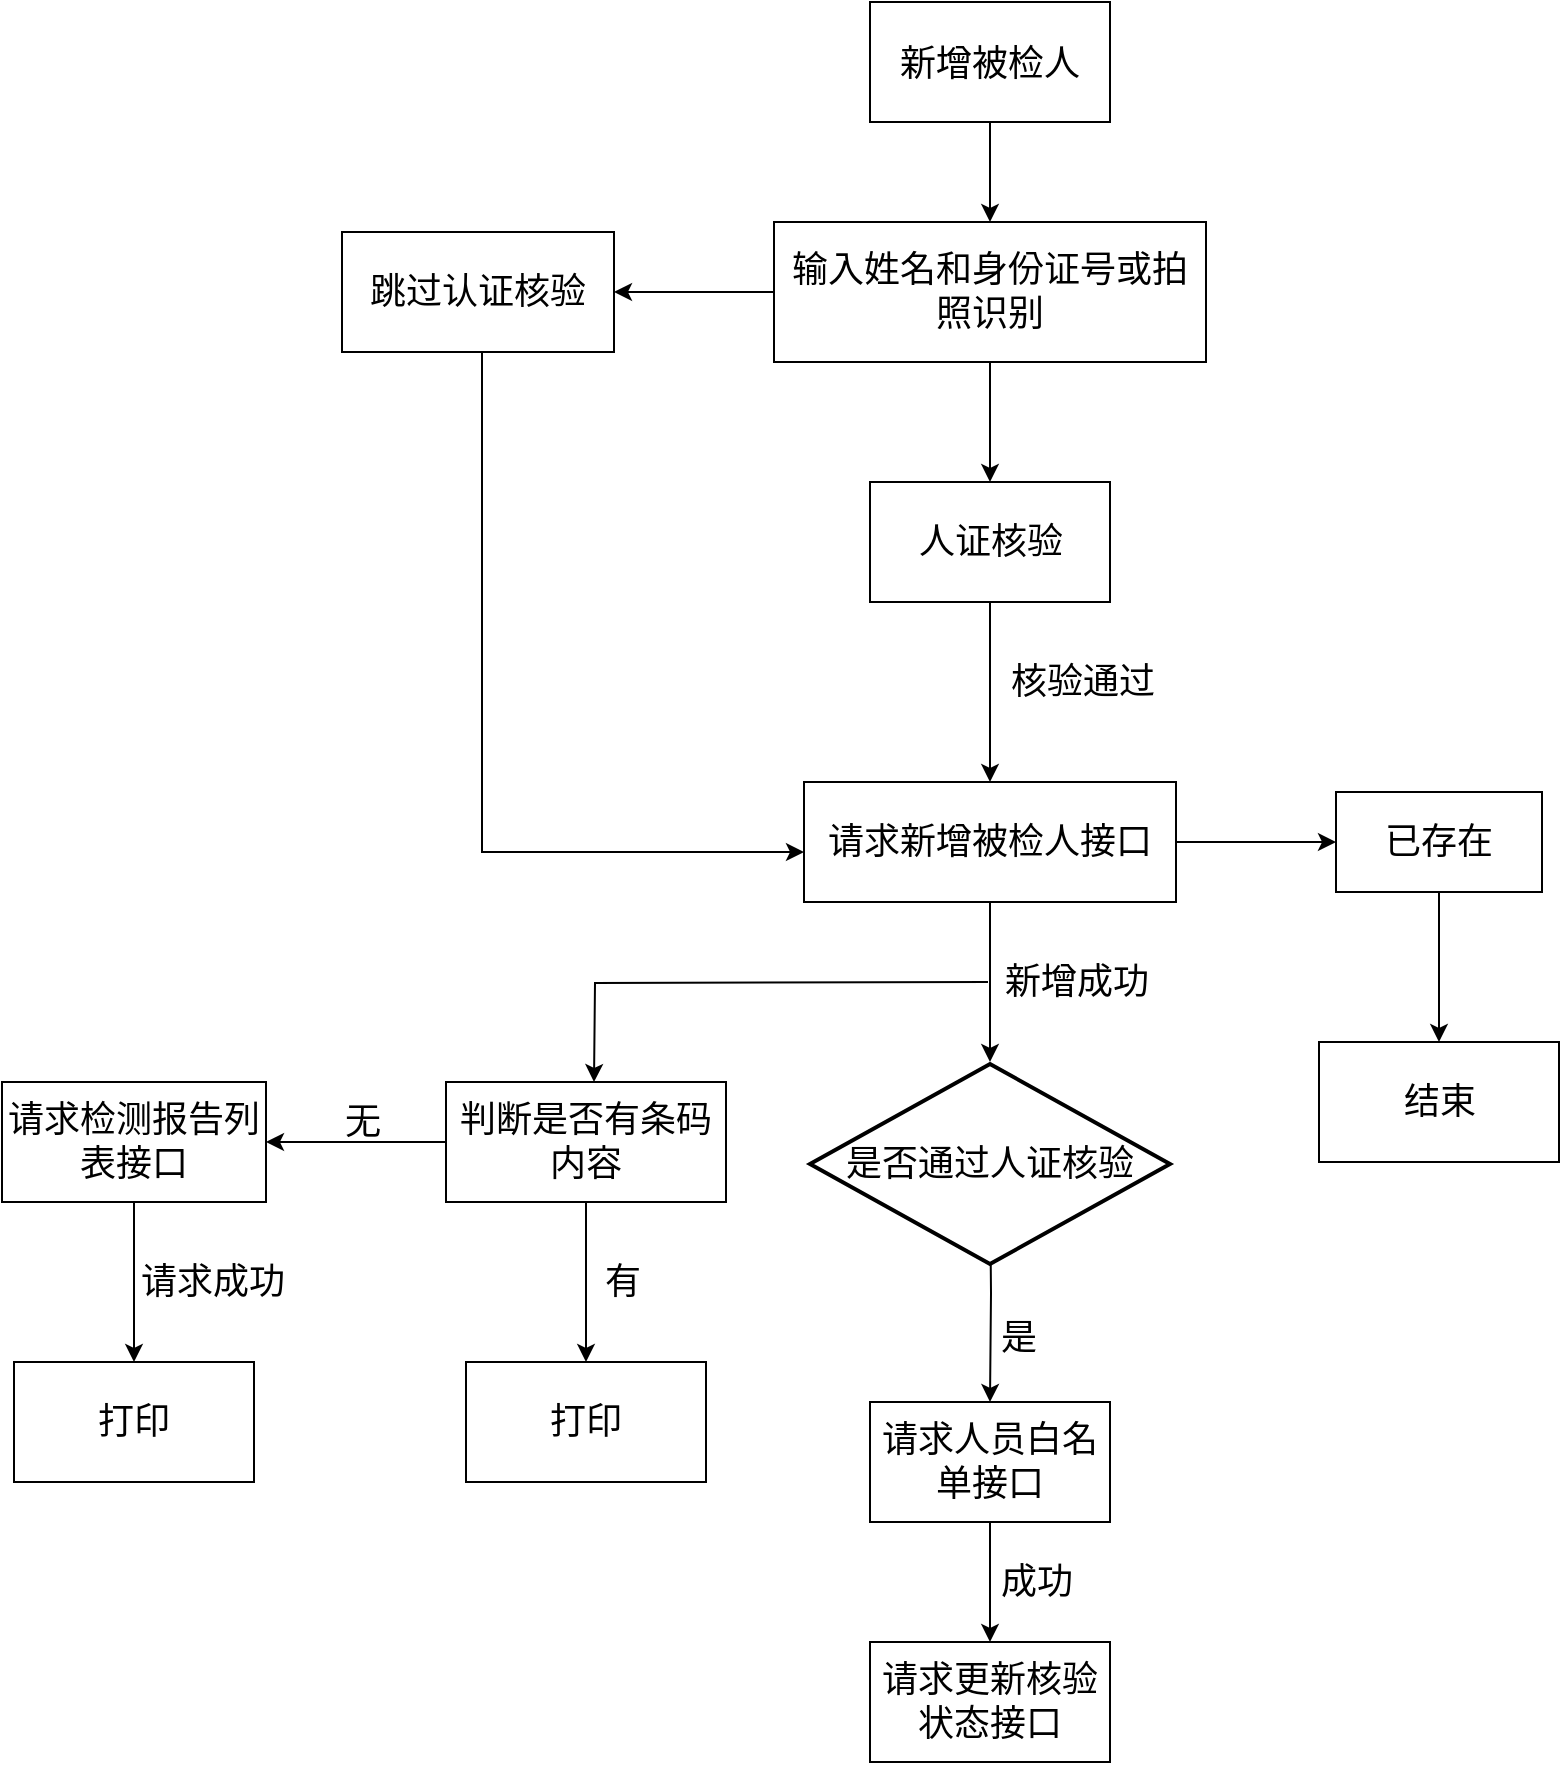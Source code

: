 <mxfile version="20.4.0" type="github" pages="5">
  <diagram id="oTt76Smp9wc4GRq8-iBr" name="新增被检人">
    <mxGraphModel dx="2377" dy="779" grid="1" gridSize="10" guides="1" tooltips="1" connect="1" arrows="1" fold="1" page="1" pageScale="1" pageWidth="827" pageHeight="1169" math="0" shadow="0">
      <root>
        <mxCell id="0" />
        <mxCell id="1" parent="0" />
        <mxCell id="SyAzOS2fpteDxxZ3ENVt-11" value="" style="edgeStyle=orthogonalEdgeStyle;rounded=0;orthogonalLoop=1;jettySize=auto;html=1;fontSize=20;" parent="1" source="SyAzOS2fpteDxxZ3ENVt-1" target="SyAzOS2fpteDxxZ3ENVt-10" edge="1">
          <mxGeometry relative="1" as="geometry" />
        </mxCell>
        <mxCell id="SyAzOS2fpteDxxZ3ENVt-1" value="&lt;font style=&quot;font-size: 18px;&quot;&gt;新增被检人&lt;/font&gt;" style="rounded=0;whiteSpace=wrap;html=1;fontSize=20;" parent="1" vertex="1">
          <mxGeometry x="354" y="30" width="120" height="60" as="geometry" />
        </mxCell>
        <mxCell id="SyAzOS2fpteDxxZ3ENVt-13" value="" style="edgeStyle=orthogonalEdgeStyle;rounded=0;orthogonalLoop=1;jettySize=auto;html=1;fontSize=18;" parent="1" source="SyAzOS2fpteDxxZ3ENVt-10" target="SyAzOS2fpteDxxZ3ENVt-12" edge="1">
          <mxGeometry relative="1" as="geometry" />
        </mxCell>
        <mxCell id="SyAzOS2fpteDxxZ3ENVt-16" value="" style="edgeStyle=orthogonalEdgeStyle;rounded=0;orthogonalLoop=1;jettySize=auto;html=1;fontSize=18;" parent="1" source="SyAzOS2fpteDxxZ3ENVt-10" target="SyAzOS2fpteDxxZ3ENVt-15" edge="1">
          <mxGeometry relative="1" as="geometry" />
        </mxCell>
        <mxCell id="SyAzOS2fpteDxxZ3ENVt-10" value="输入姓名和身份证号或拍照识别" style="whiteSpace=wrap;html=1;fontSize=18;rounded=0;" parent="1" vertex="1">
          <mxGeometry x="306" y="140" width="216" height="70" as="geometry" />
        </mxCell>
        <mxCell id="SyAzOS2fpteDxxZ3ENVt-18" value="" style="edgeStyle=orthogonalEdgeStyle;rounded=0;orthogonalLoop=1;jettySize=auto;html=1;fontSize=18;" parent="1" source="SyAzOS2fpteDxxZ3ENVt-12" target="SyAzOS2fpteDxxZ3ENVt-17" edge="1">
          <mxGeometry relative="1" as="geometry" />
        </mxCell>
        <mxCell id="SyAzOS2fpteDxxZ3ENVt-12" value="" style="whiteSpace=wrap;html=1;fontSize=18;rounded=0;" parent="1" vertex="1">
          <mxGeometry x="354" y="270" width="120" height="60" as="geometry" />
        </mxCell>
        <mxCell id="SyAzOS2fpteDxxZ3ENVt-14" value="人证核验" style="text;html=1;align=center;verticalAlign=middle;resizable=0;points=[];autosize=1;strokeColor=none;fillColor=none;fontSize=18;" parent="1" vertex="1">
          <mxGeometry x="364" y="280" width="100" height="40" as="geometry" />
        </mxCell>
        <mxCell id="SyAzOS2fpteDxxZ3ENVt-15" value="跳过认证核验" style="whiteSpace=wrap;html=1;fontSize=18;rounded=0;" parent="1" vertex="1">
          <mxGeometry x="90" y="145" width="136" height="60" as="geometry" />
        </mxCell>
        <mxCell id="SyAzOS2fpteDxxZ3ENVt-21" value="" style="edgeStyle=orthogonalEdgeStyle;rounded=0;orthogonalLoop=1;jettySize=auto;html=1;fontSize=18;" parent="1" source="SyAzOS2fpteDxxZ3ENVt-17" target="SyAzOS2fpteDxxZ3ENVt-20" edge="1">
          <mxGeometry relative="1" as="geometry" />
        </mxCell>
        <mxCell id="SyAzOS2fpteDxxZ3ENVt-25" value="" style="edgeStyle=orthogonalEdgeStyle;rounded=0;orthogonalLoop=1;jettySize=auto;html=1;fontSize=18;" parent="1" source="SyAzOS2fpteDxxZ3ENVt-17" edge="1">
          <mxGeometry relative="1" as="geometry">
            <mxPoint x="414" y="560" as="targetPoint" />
          </mxGeometry>
        </mxCell>
        <mxCell id="SyAzOS2fpteDxxZ3ENVt-17" value="请求新增被检人接口" style="whiteSpace=wrap;html=1;fontSize=18;rounded=0;" parent="1" vertex="1">
          <mxGeometry x="321" y="420" width="186" height="60" as="geometry" />
        </mxCell>
        <mxCell id="SyAzOS2fpteDxxZ3ENVt-19" value="核验通过" style="text;html=1;align=center;verticalAlign=middle;resizable=0;points=[];autosize=1;strokeColor=none;fillColor=none;fontSize=18;" parent="1" vertex="1">
          <mxGeometry x="410" y="350" width="100" height="40" as="geometry" />
        </mxCell>
        <mxCell id="SyAzOS2fpteDxxZ3ENVt-23" value="" style="edgeStyle=orthogonalEdgeStyle;rounded=0;orthogonalLoop=1;jettySize=auto;html=1;fontSize=18;" parent="1" source="SyAzOS2fpteDxxZ3ENVt-20" target="SyAzOS2fpteDxxZ3ENVt-22" edge="1">
          <mxGeometry relative="1" as="geometry" />
        </mxCell>
        <mxCell id="SyAzOS2fpteDxxZ3ENVt-20" value="已存在" style="whiteSpace=wrap;html=1;fontSize=18;rounded=0;" parent="1" vertex="1">
          <mxGeometry x="587" y="425" width="103" height="50" as="geometry" />
        </mxCell>
        <mxCell id="SyAzOS2fpteDxxZ3ENVt-22" value="结束" style="whiteSpace=wrap;html=1;fontSize=18;rounded=0;" parent="1" vertex="1">
          <mxGeometry x="578.5" y="550" width="120" height="60" as="geometry" />
        </mxCell>
        <mxCell id="SyAzOS2fpteDxxZ3ENVt-28" value="" style="edgeStyle=orthogonalEdgeStyle;rounded=0;orthogonalLoop=1;jettySize=auto;html=1;fontSize=18;" parent="1" target="SyAzOS2fpteDxxZ3ENVt-27" edge="1">
          <mxGeometry relative="1" as="geometry">
            <mxPoint x="414" y="620" as="sourcePoint" />
          </mxGeometry>
        </mxCell>
        <mxCell id="SyAzOS2fpteDxxZ3ENVt-36" value="" style="edgeStyle=orthogonalEdgeStyle;rounded=0;orthogonalLoop=1;jettySize=auto;html=1;fontSize=18;" parent="1" edge="1">
          <mxGeometry relative="1" as="geometry">
            <mxPoint x="413" y="520" as="sourcePoint" />
            <mxPoint x="216" y="570" as="targetPoint" />
          </mxGeometry>
        </mxCell>
        <mxCell id="SyAzOS2fpteDxxZ3ENVt-26" value="新增成功" style="text;html=1;align=center;verticalAlign=middle;resizable=0;points=[];autosize=1;strokeColor=none;fillColor=none;fontSize=18;" parent="1" vertex="1">
          <mxGeometry x="407" y="500" width="100" height="40" as="geometry" />
        </mxCell>
        <mxCell id="SyAzOS2fpteDxxZ3ENVt-50" value="" style="edgeStyle=orthogonalEdgeStyle;rounded=0;orthogonalLoop=1;jettySize=auto;html=1;fontSize=18;" parent="1" source="SyAzOS2fpteDxxZ3ENVt-27" edge="1">
          <mxGeometry relative="1" as="geometry">
            <mxPoint x="414" y="850" as="targetPoint" />
          </mxGeometry>
        </mxCell>
        <mxCell id="SyAzOS2fpteDxxZ3ENVt-27" value="请求人员白名单接口" style="whiteSpace=wrap;html=1;fontSize=18;rounded=0;" parent="1" vertex="1">
          <mxGeometry x="354" y="730" width="120" height="60" as="geometry" />
        </mxCell>
        <mxCell id="SyAzOS2fpteDxxZ3ENVt-29" value="是" style="text;html=1;align=center;verticalAlign=middle;resizable=0;points=[];autosize=1;strokeColor=none;fillColor=none;fontSize=18;" parent="1" vertex="1">
          <mxGeometry x="408" y="678" width="40" height="40" as="geometry" />
        </mxCell>
        <mxCell id="SyAzOS2fpteDxxZ3ENVt-31" value="" style="edgeStyle=segmentEdgeStyle;endArrow=classic;html=1;rounded=0;fontSize=18;" parent="1" edge="1">
          <mxGeometry width="50" height="50" relative="1" as="geometry">
            <mxPoint x="160" y="205" as="sourcePoint" />
            <mxPoint x="321" y="455" as="targetPoint" />
            <Array as="points">
              <mxPoint x="160" y="215" />
              <mxPoint x="160" y="455" />
            </Array>
          </mxGeometry>
        </mxCell>
        <mxCell id="SyAzOS2fpteDxxZ3ENVt-38" value="" style="edgeStyle=orthogonalEdgeStyle;rounded=0;orthogonalLoop=1;jettySize=auto;html=1;fontSize=18;" parent="1" source="SyAzOS2fpteDxxZ3ENVt-35" target="SyAzOS2fpteDxxZ3ENVt-37" edge="1">
          <mxGeometry relative="1" as="geometry" />
        </mxCell>
        <mxCell id="SyAzOS2fpteDxxZ3ENVt-41" value="" style="edgeStyle=orthogonalEdgeStyle;rounded=0;orthogonalLoop=1;jettySize=auto;html=1;fontSize=18;" parent="1" source="SyAzOS2fpteDxxZ3ENVt-35" target="SyAzOS2fpteDxxZ3ENVt-40" edge="1">
          <mxGeometry relative="1" as="geometry" />
        </mxCell>
        <mxCell id="SyAzOS2fpteDxxZ3ENVt-35" value="判断是否有条码内容" style="whiteSpace=wrap;html=1;fontSize=18;" parent="1" vertex="1">
          <mxGeometry x="142" y="570" width="140" height="60" as="geometry" />
        </mxCell>
        <mxCell id="SyAzOS2fpteDxxZ3ENVt-37" value="打印" style="whiteSpace=wrap;html=1;fontSize=18;" parent="1" vertex="1">
          <mxGeometry x="152" y="710" width="120" height="60" as="geometry" />
        </mxCell>
        <mxCell id="SyAzOS2fpteDxxZ3ENVt-39" value="有" style="text;html=1;align=center;verticalAlign=middle;resizable=0;points=[];autosize=1;strokeColor=none;fillColor=none;fontSize=18;" parent="1" vertex="1">
          <mxGeometry x="210" y="650" width="40" height="40" as="geometry" />
        </mxCell>
        <mxCell id="SyAzOS2fpteDxxZ3ENVt-44" value="" style="edgeStyle=orthogonalEdgeStyle;rounded=0;orthogonalLoop=1;jettySize=auto;html=1;fontSize=18;" parent="1" source="SyAzOS2fpteDxxZ3ENVt-40" target="SyAzOS2fpteDxxZ3ENVt-43" edge="1">
          <mxGeometry relative="1" as="geometry" />
        </mxCell>
        <mxCell id="SyAzOS2fpteDxxZ3ENVt-40" value="请求检测报告列表接口" style="whiteSpace=wrap;html=1;fontSize=18;" parent="1" vertex="1">
          <mxGeometry x="-80" y="570" width="132" height="60" as="geometry" />
        </mxCell>
        <mxCell id="SyAzOS2fpteDxxZ3ENVt-42" value="无" style="text;html=1;align=center;verticalAlign=middle;resizable=0;points=[];autosize=1;strokeColor=none;fillColor=none;fontSize=18;" parent="1" vertex="1">
          <mxGeometry x="80" y="570" width="40" height="40" as="geometry" />
        </mxCell>
        <mxCell id="SyAzOS2fpteDxxZ3ENVt-43" value="打印" style="whiteSpace=wrap;html=1;fontSize=18;" parent="1" vertex="1">
          <mxGeometry x="-74" y="710" width="120" height="60" as="geometry" />
        </mxCell>
        <mxCell id="SyAzOS2fpteDxxZ3ENVt-45" value="请求成功" style="text;html=1;align=center;verticalAlign=middle;resizable=0;points=[];autosize=1;strokeColor=none;fillColor=none;fontSize=18;" parent="1" vertex="1">
          <mxGeometry x="-25" y="650" width="100" height="40" as="geometry" />
        </mxCell>
        <mxCell id="SyAzOS2fpteDxxZ3ENVt-49" value="请求更新核验状态接口" style="whiteSpace=wrap;html=1;fontSize=18;rounded=0;" parent="1" vertex="1">
          <mxGeometry x="354" y="850" width="120" height="60" as="geometry" />
        </mxCell>
        <mxCell id="SyAzOS2fpteDxxZ3ENVt-51" value="成功" style="text;html=1;align=center;verticalAlign=middle;resizable=0;points=[];autosize=1;strokeColor=none;fillColor=none;fontSize=18;" parent="1" vertex="1">
          <mxGeometry x="407" y="800" width="60" height="40" as="geometry" />
        </mxCell>
        <mxCell id="8YAgPfEf3cE6maks4udh-1" value="是否通过人证核验" style="strokeWidth=2;html=1;shape=mxgraph.flowchart.decision;whiteSpace=wrap;fontSize=18;" vertex="1" parent="1">
          <mxGeometry x="324" y="561" width="180" height="100" as="geometry" />
        </mxCell>
      </root>
    </mxGraphModel>
  </diagram>
  <diagram id="XNTiwJd4ZMBeS2CpXGkK" name="新增特殊人群">
    <mxGraphModel dx="1550" dy="779" grid="1" gridSize="10" guides="1" tooltips="1" connect="1" arrows="1" fold="1" page="1" pageScale="1" pageWidth="827" pageHeight="1169" math="0" shadow="0">
      <root>
        <mxCell id="0" />
        <mxCell id="1" parent="0" />
        <mxCell id="J8HYTnzC1kdzGnpTbTxD-1" value="" style="edgeStyle=orthogonalEdgeStyle;rounded=0;orthogonalLoop=1;jettySize=auto;html=1;fontSize=18;" parent="1" source="J8HYTnzC1kdzGnpTbTxD-2" target="J8HYTnzC1kdzGnpTbTxD-3" edge="1">
          <mxGeometry relative="1" as="geometry" />
        </mxCell>
        <mxCell id="J8HYTnzC1kdzGnpTbTxD-2" value="&lt;font style=&quot;font-size: 18px;&quot;&gt;新增特殊人群&lt;/font&gt;" style="rounded=0;whiteSpace=wrap;html=1;" parent="1" vertex="1">
          <mxGeometry x="370" y="150" width="130" height="60" as="geometry" />
        </mxCell>
        <mxCell id="Cf21SNJKwtTJxVGhqntN-2" value="" style="edgeStyle=orthogonalEdgeStyle;rounded=0;orthogonalLoop=1;jettySize=auto;html=1;fontSize=18;" parent="1" source="J8HYTnzC1kdzGnpTbTxD-3" target="Cf21SNJKwtTJxVGhqntN-1" edge="1">
          <mxGeometry relative="1" as="geometry" />
        </mxCell>
        <mxCell id="J8HYTnzC1kdzGnpTbTxD-3" value="&lt;font style=&quot;font-size: 18px;&quot;&gt;输入被检人姓名编码&lt;/font&gt;" style="whiteSpace=wrap;html=1;rounded=0;" parent="1" vertex="1">
          <mxGeometry x="343" y="268" width="185" height="60" as="geometry" />
        </mxCell>
        <mxCell id="L6iv-OUql8N0bPYwPHft-5" value="" style="edgeStyle=orthogonalEdgeStyle;rounded=0;orthogonalLoop=1;jettySize=auto;html=1;fontSize=18;" parent="1" source="Cf21SNJKwtTJxVGhqntN-1" target="L6iv-OUql8N0bPYwPHft-4" edge="1">
          <mxGeometry relative="1" as="geometry" />
        </mxCell>
        <mxCell id="EkpnuvmP1zZR7m8X_EkA-2" value="" style="edgeStyle=orthogonalEdgeStyle;rounded=0;orthogonalLoop=1;jettySize=auto;html=1;fontSize=18;" parent="1" source="Cf21SNJKwtTJxVGhqntN-1" target="EkpnuvmP1zZR7m8X_EkA-1" edge="1">
          <mxGeometry relative="1" as="geometry" />
        </mxCell>
        <mxCell id="Cf21SNJKwtTJxVGhqntN-1" value="请求新增被检人接口" style="whiteSpace=wrap;html=1;fontSize=18;rounded=0;" parent="1" vertex="1">
          <mxGeometry x="343" y="387" width="186" height="60" as="geometry" />
        </mxCell>
        <mxCell id="kWfw4lV0SkFVWCLAEG79-2" value="" style="edgeStyle=orthogonalEdgeStyle;rounded=0;orthogonalLoop=1;jettySize=auto;html=1;fontSize=18;" parent="1" source="L6iv-OUql8N0bPYwPHft-4" target="kWfw4lV0SkFVWCLAEG79-1" edge="1">
          <mxGeometry relative="1" as="geometry" />
        </mxCell>
        <mxCell id="kWfw4lV0SkFVWCLAEG79-5" value="" style="edgeStyle=orthogonalEdgeStyle;rounded=0;orthogonalLoop=1;jettySize=auto;html=1;fontSize=18;" parent="1" source="L6iv-OUql8N0bPYwPHft-4" target="kWfw4lV0SkFVWCLAEG79-4" edge="1">
          <mxGeometry relative="1" as="geometry" />
        </mxCell>
        <mxCell id="L6iv-OUql8N0bPYwPHft-4" value="判断是否有条码" style="whiteSpace=wrap;html=1;fontSize=18;rounded=0;" parent="1" vertex="1">
          <mxGeometry x="376" y="534" width="120" height="60" as="geometry" />
        </mxCell>
        <mxCell id="L6iv-OUql8N0bPYwPHft-6" value="新增成功" style="text;html=1;align=center;verticalAlign=middle;resizable=0;points=[];autosize=1;strokeColor=none;fillColor=none;fontSize=18;" parent="1" vertex="1">
          <mxGeometry x="429" y="469" width="100" height="40" as="geometry" />
        </mxCell>
        <mxCell id="EkpnuvmP1zZR7m8X_EkA-1" value="结束" style="whiteSpace=wrap;html=1;fontSize=18;rounded=0;" parent="1" vertex="1">
          <mxGeometry x="642" y="387" width="120" height="60" as="geometry" />
        </mxCell>
        <mxCell id="EkpnuvmP1zZR7m8X_EkA-3" value="已存在" style="text;html=1;align=center;verticalAlign=middle;resizable=0;points=[];autosize=1;strokeColor=none;fillColor=none;fontSize=18;" parent="1" vertex="1">
          <mxGeometry x="543" y="385" width="80" height="40" as="geometry" />
        </mxCell>
        <mxCell id="kWfw4lV0SkFVWCLAEG79-1" value="打印" style="whiteSpace=wrap;html=1;fontSize=18;rounded=0;" parent="1" vertex="1">
          <mxGeometry x="376" y="670" width="120" height="60" as="geometry" />
        </mxCell>
        <mxCell id="kWfw4lV0SkFVWCLAEG79-3" value="有" style="text;html=1;align=center;verticalAlign=middle;resizable=0;points=[];autosize=1;strokeColor=none;fillColor=none;fontSize=18;" parent="1" vertex="1">
          <mxGeometry x="440" y="613" width="40" height="40" as="geometry" />
        </mxCell>
        <mxCell id="aVkNlErIWHepYIPrRCVT-2" value="" style="edgeStyle=orthogonalEdgeStyle;rounded=0;orthogonalLoop=1;jettySize=auto;html=1;fontSize=18;" parent="1" source="kWfw4lV0SkFVWCLAEG79-4" target="aVkNlErIWHepYIPrRCVT-1" edge="1">
          <mxGeometry relative="1" as="geometry" />
        </mxCell>
        <mxCell id="kWfw4lV0SkFVWCLAEG79-4" value="请求检测报告列表接口" style="whiteSpace=wrap;html=1;fontSize=18;rounded=0;" parent="1" vertex="1">
          <mxGeometry x="176" y="534" width="120" height="60" as="geometry" />
        </mxCell>
        <mxCell id="aVkNlErIWHepYIPrRCVT-1" value="打印" style="whiteSpace=wrap;html=1;fontSize=18;rounded=0;" parent="1" vertex="1">
          <mxGeometry x="176" y="671" width="120" height="60" as="geometry" />
        </mxCell>
        <mxCell id="aVkNlErIWHepYIPrRCVT-3" value="无" style="text;html=1;align=center;verticalAlign=middle;resizable=0;points=[];autosize=1;strokeColor=none;fillColor=none;fontSize=18;" parent="1" vertex="1">
          <mxGeometry x="320" y="533" width="40" height="40" as="geometry" />
        </mxCell>
        <mxCell id="aVkNlErIWHepYIPrRCVT-4" value="请求成功" style="text;html=1;align=center;verticalAlign=middle;resizable=0;points=[];autosize=1;strokeColor=none;fillColor=none;fontSize=18;" parent="1" vertex="1">
          <mxGeometry x="225" y="612" width="100" height="40" as="geometry" />
        </mxCell>
      </root>
    </mxGraphModel>
  </diagram>
  <diagram id="z8JhsbvcFRhIqoNTI7ru" name="人证核验">
    <mxGraphModel dx="1550" dy="779" grid="1" gridSize="10" guides="1" tooltips="1" connect="1" arrows="1" fold="1" page="1" pageScale="1" pageWidth="827" pageHeight="1169" math="0" shadow="0">
      <root>
        <mxCell id="0" />
        <mxCell id="1" parent="0" />
        <mxCell id="Mr1HsdfHQnhnNN4GKNpI-3" value="" style="edgeStyle=orthogonalEdgeStyle;rounded=0;orthogonalLoop=1;jettySize=auto;html=1;fontSize=18;" edge="1" parent="1" source="Mr1HsdfHQnhnNN4GKNpI-1" target="Mr1HsdfHQnhnNN4GKNpI-2">
          <mxGeometry relative="1" as="geometry" />
        </mxCell>
        <mxCell id="Mr1HsdfHQnhnNN4GKNpI-1" value="人证核验" style="rounded=0;whiteSpace=wrap;html=1;fontSize=18;" vertex="1" parent="1">
          <mxGeometry x="340" y="40" width="120" height="60" as="geometry" />
        </mxCell>
        <mxCell id="Mr1HsdfHQnhnNN4GKNpI-5" value="" style="edgeStyle=orthogonalEdgeStyle;rounded=0;orthogonalLoop=1;jettySize=auto;html=1;fontSize=18;" edge="1" parent="1" source="Mr1HsdfHQnhnNN4GKNpI-2" target="Mr1HsdfHQnhnNN4GKNpI-4">
          <mxGeometry relative="1" as="geometry" />
        </mxCell>
        <mxCell id="Mr1HsdfHQnhnNN4GKNpI-2" value="请求检测报告列表接口" style="whiteSpace=wrap;html=1;fontSize=18;rounded=0;" vertex="1" parent="1">
          <mxGeometry x="320" y="160" width="160" height="60" as="geometry" />
        </mxCell>
        <mxCell id="Mr1HsdfHQnhnNN4GKNpI-7" value="" style="edgeStyle=orthogonalEdgeStyle;rounded=0;orthogonalLoop=1;jettySize=auto;html=1;fontSize=18;" edge="1" parent="1" source="Mr1HsdfHQnhnNN4GKNpI-4" target="Mr1HsdfHQnhnNN4GKNpI-6">
          <mxGeometry relative="1" as="geometry" />
        </mxCell>
        <mxCell id="Mr1HsdfHQnhnNN4GKNpI-10" value="" style="edgeStyle=orthogonalEdgeStyle;rounded=0;orthogonalLoop=1;jettySize=auto;html=1;fontSize=18;" edge="1" parent="1" source="Mr1HsdfHQnhnNN4GKNpI-4">
          <mxGeometry relative="1" as="geometry">
            <mxPoint x="400" y="440" as="targetPoint" />
          </mxGeometry>
        </mxCell>
        <mxCell id="Mr1HsdfHQnhnNN4GKNpI-4" value="进行人证核验" style="whiteSpace=wrap;html=1;fontSize=18;rounded=0;" vertex="1" parent="1">
          <mxGeometry x="340" y="300" width="120" height="60" as="geometry" />
        </mxCell>
        <mxCell id="Mr1HsdfHQnhnNN4GKNpI-6" value="结束" style="whiteSpace=wrap;html=1;fontSize=18;rounded=0;" vertex="1" parent="1">
          <mxGeometry x="590" y="300" width="120" height="60" as="geometry" />
        </mxCell>
        <mxCell id="Mr1HsdfHQnhnNN4GKNpI-8" value="核验失败" style="text;html=1;align=center;verticalAlign=middle;resizable=0;points=[];autosize=1;strokeColor=none;fillColor=none;fontSize=18;" vertex="1" parent="1">
          <mxGeometry x="470" y="300" width="100" height="40" as="geometry" />
        </mxCell>
        <mxCell id="Mr1HsdfHQnhnNN4GKNpI-11" value="核验成功" style="text;html=1;align=center;verticalAlign=middle;resizable=0;points=[];autosize=1;strokeColor=none;fillColor=none;fontSize=18;" vertex="1" parent="1">
          <mxGeometry x="400" y="380" width="100" height="40" as="geometry" />
        </mxCell>
        <mxCell id="q7EkOaagSAMrDeWWa7mC-1" value="" style="edgeStyle=orthogonalEdgeStyle;rounded=0;orthogonalLoop=1;jettySize=auto;html=1;fontSize=18;" edge="1" parent="1" source="q7EkOaagSAMrDeWWa7mC-3" target="q7EkOaagSAMrDeWWa7mC-4">
          <mxGeometry relative="1" as="geometry" />
        </mxCell>
        <mxCell id="q7EkOaagSAMrDeWWa7mC-2" value="" style="edgeStyle=orthogonalEdgeStyle;rounded=0;orthogonalLoop=1;jettySize=auto;html=1;fontSize=18;" edge="1" parent="1" source="q7EkOaagSAMrDeWWa7mC-3" target="q7EkOaagSAMrDeWWa7mC-7">
          <mxGeometry relative="1" as="geometry" />
        </mxCell>
        <mxCell id="q7EkOaagSAMrDeWWa7mC-3" value="判断是否有条码" style="whiteSpace=wrap;html=1;fontSize=18;rounded=0;" vertex="1" parent="1">
          <mxGeometry x="340" y="441" width="120" height="60" as="geometry" />
        </mxCell>
        <mxCell id="q7EkOaagSAMrDeWWa7mC-4" value="打印" style="whiteSpace=wrap;html=1;fontSize=18;rounded=0;" vertex="1" parent="1">
          <mxGeometry x="340" y="577" width="120" height="60" as="geometry" />
        </mxCell>
        <mxCell id="q7EkOaagSAMrDeWWa7mC-5" value="有" style="text;html=1;align=center;verticalAlign=middle;resizable=0;points=[];autosize=1;strokeColor=none;fillColor=none;fontSize=18;" vertex="1" parent="1">
          <mxGeometry x="404" y="520" width="40" height="40" as="geometry" />
        </mxCell>
        <mxCell id="q7EkOaagSAMrDeWWa7mC-6" value="" style="edgeStyle=orthogonalEdgeStyle;rounded=0;orthogonalLoop=1;jettySize=auto;html=1;fontSize=18;" edge="1" parent="1" source="q7EkOaagSAMrDeWWa7mC-7" target="q7EkOaagSAMrDeWWa7mC-8">
          <mxGeometry relative="1" as="geometry" />
        </mxCell>
        <mxCell id="q7EkOaagSAMrDeWWa7mC-7" value="请求检测报告列表接口" style="whiteSpace=wrap;html=1;fontSize=18;rounded=0;" vertex="1" parent="1">
          <mxGeometry x="140" y="441" width="120" height="60" as="geometry" />
        </mxCell>
        <mxCell id="q7EkOaagSAMrDeWWa7mC-8" value="打印" style="whiteSpace=wrap;html=1;fontSize=18;rounded=0;" vertex="1" parent="1">
          <mxGeometry x="140" y="578" width="120" height="60" as="geometry" />
        </mxCell>
        <mxCell id="q7EkOaagSAMrDeWWa7mC-9" value="无" style="text;html=1;align=center;verticalAlign=middle;resizable=0;points=[];autosize=1;strokeColor=none;fillColor=none;fontSize=18;" vertex="1" parent="1">
          <mxGeometry x="284" y="440" width="40" height="40" as="geometry" />
        </mxCell>
        <mxCell id="q7EkOaagSAMrDeWWa7mC-10" value="请求成功" style="text;html=1;align=center;verticalAlign=middle;resizable=0;points=[];autosize=1;strokeColor=none;fillColor=none;fontSize=18;" vertex="1" parent="1">
          <mxGeometry x="189" y="519" width="100" height="40" as="geometry" />
        </mxCell>
        <mxCell id="q7EkOaagSAMrDeWWa7mC-11" value="筛查已登记状态的数据" style="text;html=1;align=center;verticalAlign=middle;resizable=0;points=[];autosize=1;strokeColor=none;fillColor=none;fontSize=18;" vertex="1" parent="1">
          <mxGeometry x="397" y="240" width="200" height="40" as="geometry" />
        </mxCell>
      </root>
    </mxGraphModel>
  </diagram>
  <diagram id="Y4MNeCff6gIpw1a2fzfa" name="核验记录(本人)">
    <mxGraphModel dx="1550" dy="779" grid="1" gridSize="10" guides="1" tooltips="1" connect="1" arrows="1" fold="1" page="1" pageScale="1" pageWidth="827" pageHeight="1169" math="0" shadow="0">
      <root>
        <mxCell id="0" />
        <mxCell id="1" parent="0" />
        <mxCell id="706kTjuj04190DcfPXrz-1" value="核验记录(本人)" style="rounded=0;whiteSpace=wrap;html=1;fontSize=18;" vertex="1" parent="1">
          <mxGeometry x="330" y="40" width="140" height="60" as="geometry" />
        </mxCell>
        <mxCell id="706kTjuj04190DcfPXrz-4" value="" style="strokeWidth=2;html=1;shape=mxgraph.flowchart.annotation_2;align=left;labelPosition=right;pointerEvents=1;fontSize=18;direction=south;" vertex="1" parent="1">
          <mxGeometry x="290" y="100" width="240" height="90" as="geometry" />
        </mxCell>
        <mxCell id="706kTjuj04190DcfPXrz-10" value="" style="edgeStyle=orthogonalEdgeStyle;rounded=0;orthogonalLoop=1;jettySize=auto;html=1;fontSize=18;" edge="1" parent="1" source="706kTjuj04190DcfPXrz-7" target="706kTjuj04190DcfPXrz-9">
          <mxGeometry relative="1" as="geometry" />
        </mxCell>
        <mxCell id="706kTjuj04190DcfPXrz-7" value="核验成功" style="whiteSpace=wrap;html=1;fontSize=18;" vertex="1" parent="1">
          <mxGeometry x="230" y="190" width="120" height="60" as="geometry" />
        </mxCell>
        <mxCell id="706kTjuj04190DcfPXrz-8" value="核验失败" style="whiteSpace=wrap;html=1;fontSize=18;" vertex="1" parent="1">
          <mxGeometry x="470" y="190" width="120" height="60" as="geometry" />
        </mxCell>
        <mxCell id="706kTjuj04190DcfPXrz-9" value="打印标签" style="whiteSpace=wrap;html=1;fontSize=18;" vertex="1" parent="1">
          <mxGeometry x="230" y="340" width="120" height="60" as="geometry" />
        </mxCell>
        <mxCell id="706kTjuj04190DcfPXrz-11" value="" style="strokeWidth=2;html=1;shape=mxgraph.flowchart.annotation_2;align=left;labelPosition=right;pointerEvents=1;fontSize=18;direction=south;" vertex="1" parent="1">
          <mxGeometry x="438" y="250" width="184" height="90" as="geometry" />
        </mxCell>
        <mxCell id="706kTjuj04190DcfPXrz-15" value="" style="edgeStyle=orthogonalEdgeStyle;rounded=0;orthogonalLoop=1;jettySize=auto;html=1;fontSize=18;" edge="1" parent="1" source="706kTjuj04190DcfPXrz-12">
          <mxGeometry relative="1" as="geometry">
            <mxPoint x="440" y="470" as="targetPoint" />
          </mxGeometry>
        </mxCell>
        <mxCell id="706kTjuj04190DcfPXrz-12" value="重新核验" style="whiteSpace=wrap;html=1;fontSize=18;" vertex="1" parent="1">
          <mxGeometry x="380" y="340" width="120" height="60" as="geometry" />
        </mxCell>
        <mxCell id="706kTjuj04190DcfPXrz-13" value="删除" style="whiteSpace=wrap;html=1;fontSize=18;" vertex="1" parent="1">
          <mxGeometry x="560" y="340" width="120" height="60" as="geometry" />
        </mxCell>
        <mxCell id="706kTjuj04190DcfPXrz-16" value="核验成功" style="text;html=1;align=center;verticalAlign=middle;resizable=0;points=[];autosize=1;strokeColor=none;fillColor=none;fontSize=18;" vertex="1" parent="1">
          <mxGeometry x="430" y="415" width="100" height="40" as="geometry" />
        </mxCell>
        <mxCell id="T93COLVTUuqNFdGd-GHM-3" value="" style="strokeWidth=2;html=1;shape=mxgraph.flowchart.annotation_1;align=left;pointerEvents=1;fontSize=18;direction=south;" vertex="1" parent="1">
          <mxGeometry x="300" y="470" width="277.5" height="60" as="geometry" />
        </mxCell>
        <mxCell id="zOs-hN-RD5BEwJ8xg_3K-2" value="" style="edgeStyle=orthogonalEdgeStyle;rounded=0;orthogonalLoop=1;jettySize=auto;html=1;fontSize=18;" edge="1" parent="1" source="T93COLVTUuqNFdGd-GHM-5" target="zOs-hN-RD5BEwJ8xg_3K-1">
          <mxGeometry relative="1" as="geometry" />
        </mxCell>
        <mxCell id="T93COLVTUuqNFdGd-GHM-5" value="请求人员白名单接口" style="whiteSpace=wrap;html=1;fontSize=18;" vertex="1" parent="1">
          <mxGeometry x="520" y="530" width="120" height="60" as="geometry" />
        </mxCell>
        <mxCell id="_bqeHPSmakWK3SgZIRPf-2" value="" style="edgeStyle=orthogonalEdgeStyle;rounded=0;orthogonalLoop=1;jettySize=auto;html=1;fontSize=18;" edge="1" parent="1" source="U6zAXWroMhw4VnnHSqOJ-2" target="_bqeHPSmakWK3SgZIRPf-1">
          <mxGeometry relative="1" as="geometry" />
        </mxCell>
        <mxCell id="W3G21YUBX4jacMZAidqr-2" value="" style="edgeStyle=orthogonalEdgeStyle;rounded=0;orthogonalLoop=1;jettySize=auto;html=1;fontSize=18;" edge="1" parent="1" source="U6zAXWroMhw4VnnHSqOJ-2">
          <mxGeometry relative="1" as="geometry">
            <mxPoint x="120" y="580" as="targetPoint" />
          </mxGeometry>
        </mxCell>
        <mxCell id="U6zAXWroMhw4VnnHSqOJ-2" value="是否有条码内容" style="rhombus;whiteSpace=wrap;html=1;fontSize=18;" vertex="1" parent="1">
          <mxGeometry x="204" y="530" width="190" height="100" as="geometry" />
        </mxCell>
        <mxCell id="_bqeHPSmakWK3SgZIRPf-1" value="打印" style="whiteSpace=wrap;html=1;fontSize=18;" vertex="1" parent="1">
          <mxGeometry x="239" y="700" width="120" height="60" as="geometry" />
        </mxCell>
        <mxCell id="_bqeHPSmakWK3SgZIRPf-3" value="有" style="text;html=1;align=center;verticalAlign=middle;resizable=0;points=[];autosize=1;strokeColor=none;fillColor=none;fontSize=18;" vertex="1" parent="1">
          <mxGeometry x="294" y="660" width="40" height="40" as="geometry" />
        </mxCell>
        <mxCell id="IHLU_FDWI3OeAAVSX1ag-2" value="" style="edgeStyle=orthogonalEdgeStyle;rounded=0;orthogonalLoop=1;jettySize=auto;html=1;fontSize=18;" edge="1" parent="1" source="W3G21YUBX4jacMZAidqr-1" target="IHLU_FDWI3OeAAVSX1ag-1">
          <mxGeometry relative="1" as="geometry" />
        </mxCell>
        <mxCell id="W3G21YUBX4jacMZAidqr-1" value="请求检测报告列表接口" style="whiteSpace=wrap;html=1;fontSize=18;" vertex="1" parent="1">
          <mxGeometry y="550" width="120" height="60" as="geometry" />
        </mxCell>
        <mxCell id="W3G21YUBX4jacMZAidqr-3" value="无" style="text;html=1;align=center;verticalAlign=middle;resizable=0;points=[];autosize=1;strokeColor=none;fillColor=none;fontSize=18;" vertex="1" parent="1">
          <mxGeometry x="138" y="550" width="40" height="40" as="geometry" />
        </mxCell>
        <mxCell id="IHLU_FDWI3OeAAVSX1ag-1" value="打印" style="whiteSpace=wrap;html=1;fontSize=18;" vertex="1" parent="1">
          <mxGeometry y="690" width="120" height="60" as="geometry" />
        </mxCell>
        <mxCell id="F0whzbveFtAebAA8UZgV-1" value="请求成功" style="text;html=1;align=center;verticalAlign=middle;resizable=0;points=[];autosize=1;strokeColor=none;fillColor=none;fontSize=18;" vertex="1" parent="1">
          <mxGeometry x="51" y="630" width="100" height="40" as="geometry" />
        </mxCell>
        <mxCell id="zOs-hN-RD5BEwJ8xg_3K-1" value="请求更新核验状态接口" style="whiteSpace=wrap;html=1;fontSize=18;rounded=0;" vertex="1" parent="1">
          <mxGeometry x="520" y="660" width="120" height="60" as="geometry" />
        </mxCell>
      </root>
    </mxGraphModel>
  </diagram>
  <diagram id="H61geJI86PhqvOZB2XUC" name="扫码收样">
    <mxGraphModel dx="1550" dy="779" grid="0" gridSize="10" guides="1" tooltips="1" connect="1" arrows="1" fold="1" page="1" pageScale="1" pageWidth="827" pageHeight="1169" math="0" shadow="0">
      <root>
        <mxCell id="0" />
        <mxCell id="1" parent="0" />
        <mxCell id="Lyy3ja4_BE_YqvtP8x42-3" value="" style="edgeStyle=orthogonalEdgeStyle;rounded=0;orthogonalLoop=1;jettySize=auto;html=1;fontSize=18;" edge="1" parent="1" source="Lyy3ja4_BE_YqvtP8x42-1" target="Lyy3ja4_BE_YqvtP8x42-2">
          <mxGeometry relative="1" as="geometry" />
        </mxCell>
        <mxCell id="Lyy3ja4_BE_YqvtP8x42-1" value="扫码收样" style="rounded=0;whiteSpace=wrap;html=1;fontSize=18;" vertex="1" parent="1">
          <mxGeometry x="340" y="40" width="120" height="60" as="geometry" />
        </mxCell>
        <mxCell id="Lyy3ja4_BE_YqvtP8x42-6" value="" style="edgeStyle=orthogonalEdgeStyle;rounded=0;orthogonalLoop=1;jettySize=auto;html=1;fontSize=18;" edge="1" parent="1" source="Lyy3ja4_BE_YqvtP8x42-2" target="Lyy3ja4_BE_YqvtP8x42-5">
          <mxGeometry relative="1" as="geometry" />
        </mxCell>
        <mxCell id="Lyy3ja4_BE_YqvtP8x42-2" value="是否扫码成功" style="rhombus;whiteSpace=wrap;html=1;fontSize=18;rounded=0;" vertex="1" parent="1">
          <mxGeometry x="310" y="150" width="180" height="80" as="geometry" />
        </mxCell>
        <mxCell id="Lyy3ja4_BE_YqvtP8x42-9" value="" style="edgeStyle=orthogonalEdgeStyle;rounded=0;orthogonalLoop=1;jettySize=auto;html=1;fontSize=18;" edge="1" parent="1" source="Lyy3ja4_BE_YqvtP8x42-5">
          <mxGeometry relative="1" as="geometry">
            <mxPoint x="400" y="420" as="targetPoint" />
          </mxGeometry>
        </mxCell>
        <mxCell id="Lyy3ja4_BE_YqvtP8x42-11" value="" style="edgeStyle=orthogonalEdgeStyle;rounded=0;orthogonalLoop=1;jettySize=auto;html=1;fontSize=18;" edge="1" parent="1">
          <mxGeometry relative="1" as="geometry">
            <mxPoint x="315" y="325" as="sourcePoint" />
            <mxPoint x="200" y="325" as="targetPoint" />
          </mxGeometry>
        </mxCell>
        <mxCell id="Lyy3ja4_BE_YqvtP8x42-5" value="请求更新为已采样状态接口" style="whiteSpace=wrap;html=1;fontSize=18;rounded=0;" vertex="1" parent="1">
          <mxGeometry x="315" y="290" width="170" height="60" as="geometry" />
        </mxCell>
        <mxCell id="Lyy3ja4_BE_YqvtP8x42-7" value="是" style="text;html=1;align=center;verticalAlign=middle;resizable=0;points=[];autosize=1;strokeColor=none;fillColor=none;fontSize=18;" vertex="1" parent="1">
          <mxGeometry x="398" y="232" width="40" height="40" as="geometry" />
        </mxCell>
        <mxCell id="Lyy3ja4_BE_YqvtP8x42-10" value="结束" style="whiteSpace=wrap;html=1;fontSize=18;rounded=0;" vertex="1" parent="1">
          <mxGeometry x="80" y="294" width="120" height="60" as="geometry" />
        </mxCell>
        <mxCell id="Lyy3ja4_BE_YqvtP8x42-14" value="显示采样次数" style="whiteSpace=wrap;html=1;fontSize=18;rounded=0;" vertex="1" parent="1">
          <mxGeometry x="340" y="420" width="120" height="60" as="geometry" />
        </mxCell>
        <mxCell id="Lyy3ja4_BE_YqvtP8x42-15" value="已经上传过" style="text;html=1;align=center;verticalAlign=middle;resizable=0;points=[];autosize=1;strokeColor=none;fillColor=none;fontSize=18;" vertex="1" parent="1">
          <mxGeometry x="205" y="290" width="110" height="40" as="geometry" />
        </mxCell>
        <mxCell id="Lyy3ja4_BE_YqvtP8x42-17" value="上传成功" style="text;html=1;align=center;verticalAlign=middle;resizable=0;points=[];autosize=1;strokeColor=none;fillColor=none;fontSize=18;" vertex="1" parent="1">
          <mxGeometry x="389" y="364" width="100" height="40" as="geometry" />
        </mxCell>
      </root>
    </mxGraphModel>
  </diagram>
</mxfile>

